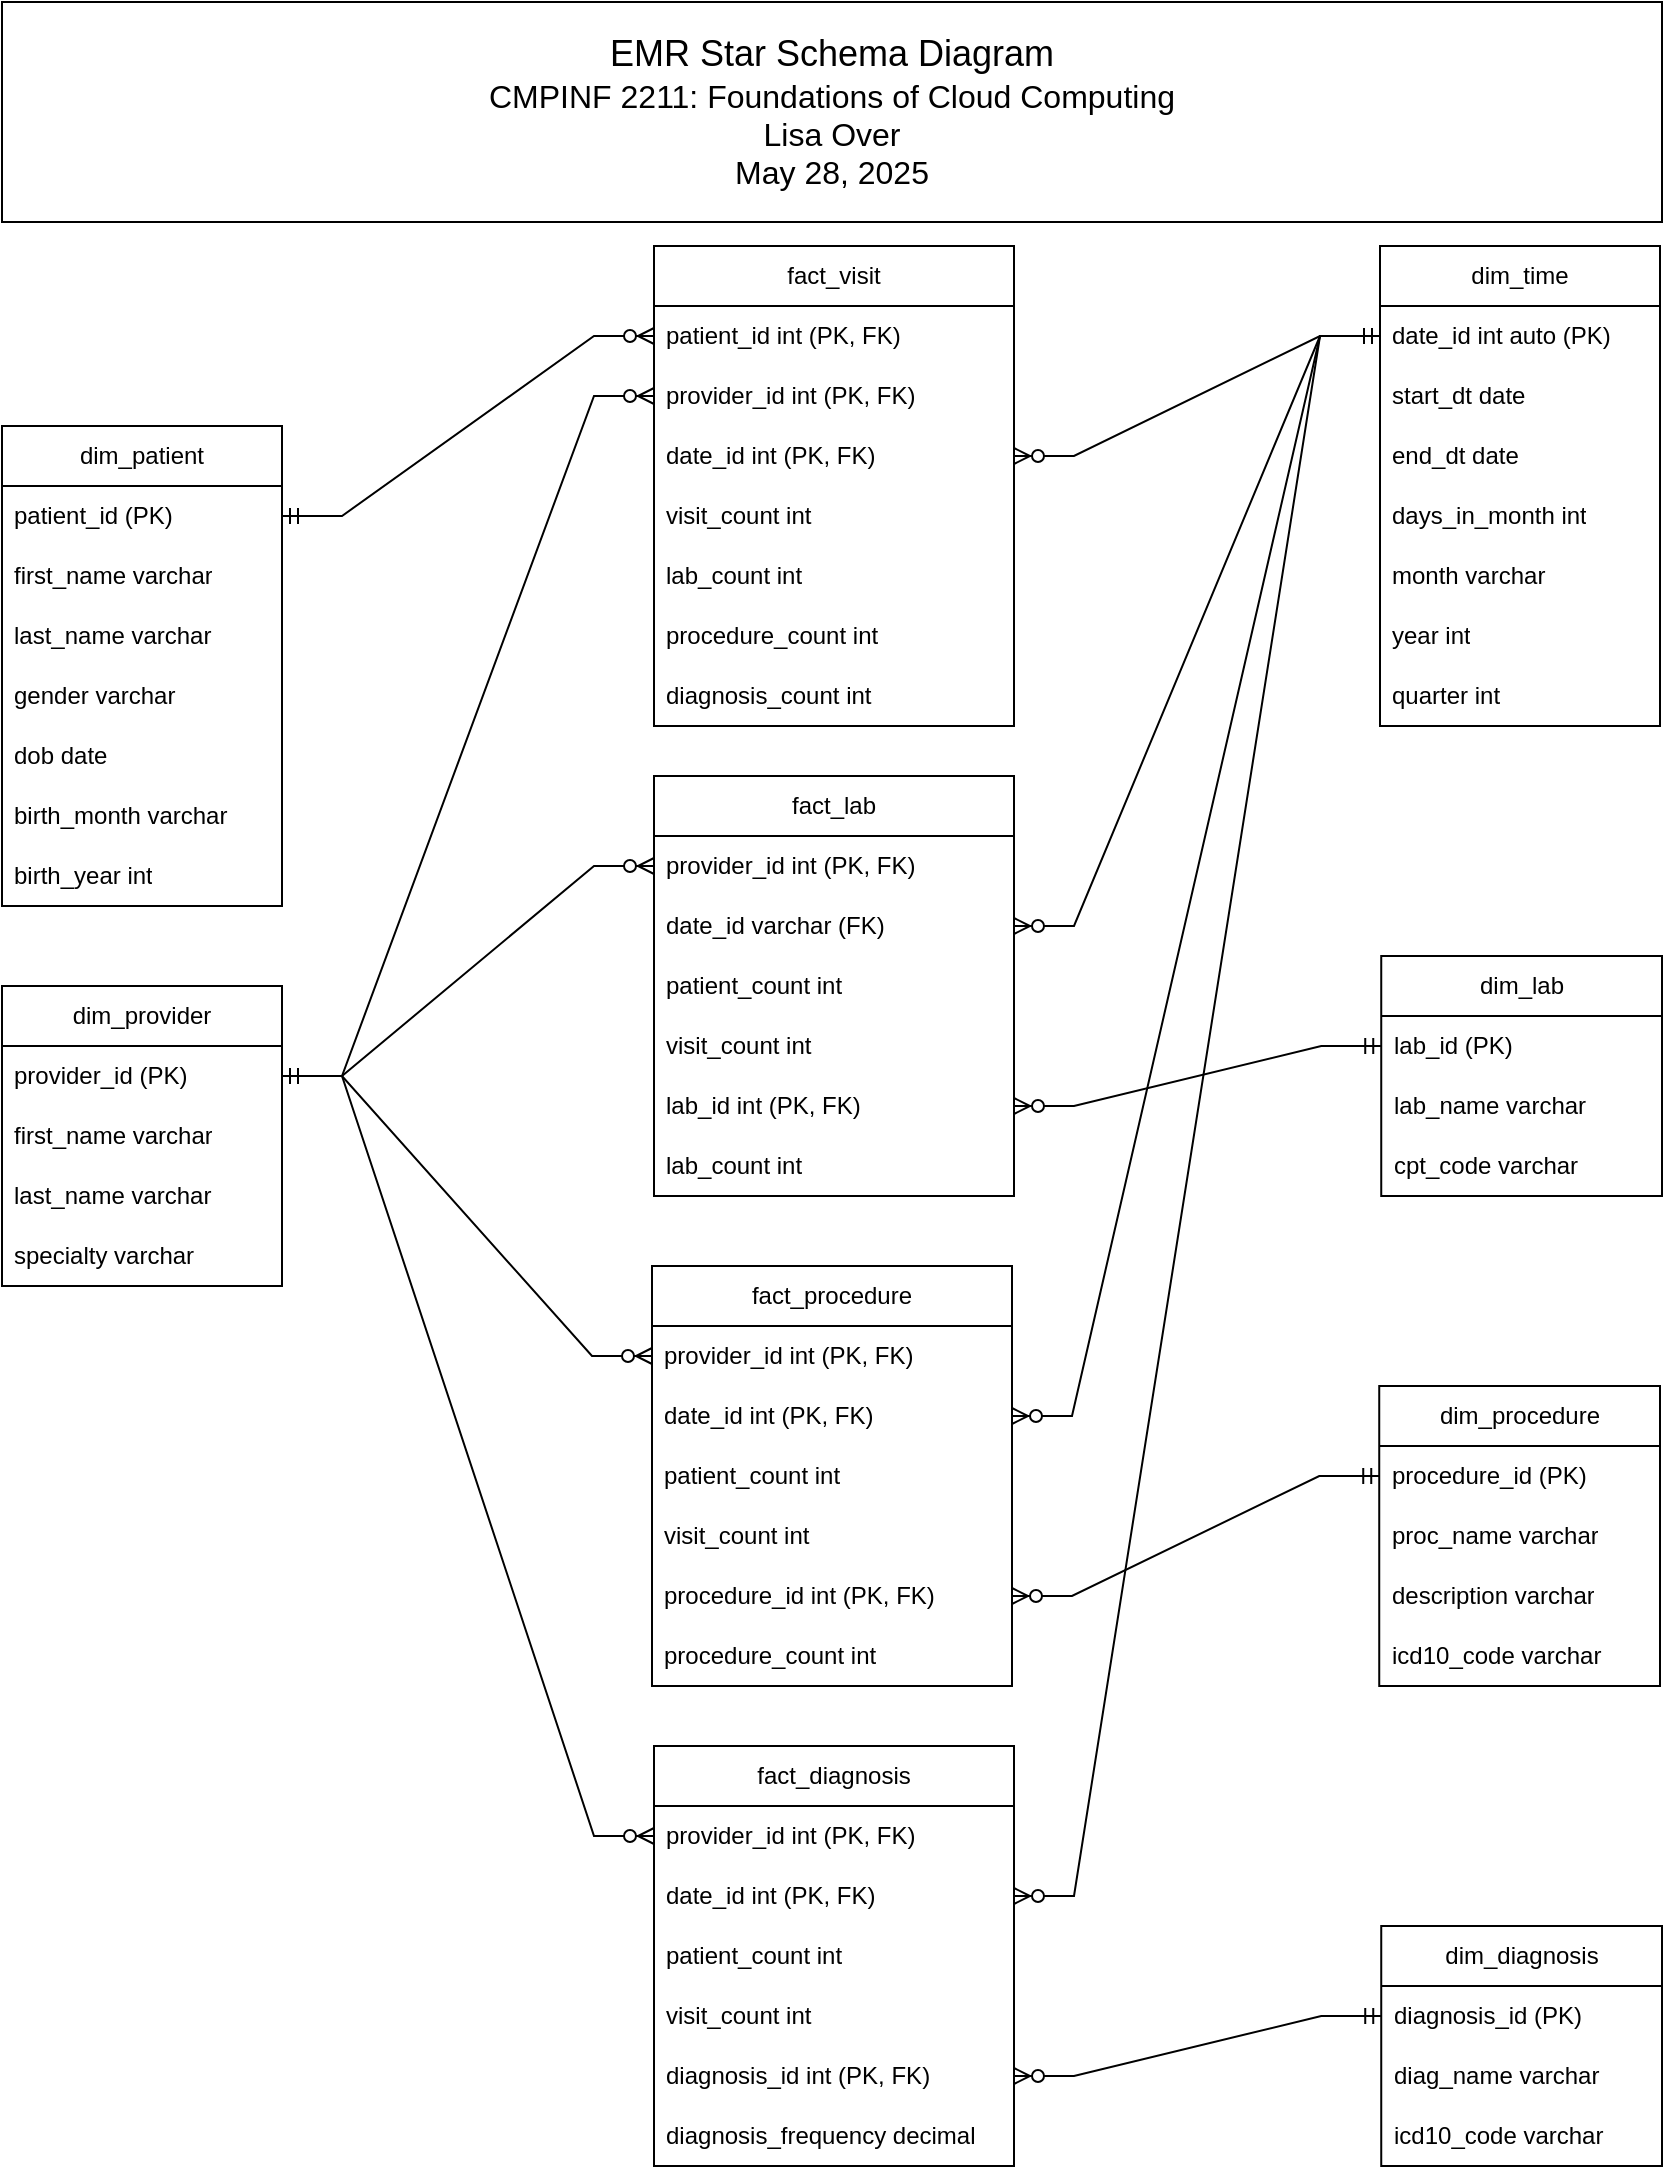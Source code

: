 <mxfile version="27.0.9">
  <diagram name="Page-1" id="A3zh73i4j1TpFUD3K1uN">
    <mxGraphModel dx="942" dy="1663" grid="1" gridSize="10" guides="1" tooltips="1" connect="1" arrows="1" fold="1" page="1" pageScale="1" pageWidth="850" pageHeight="1100" math="0" shadow="0">
      <root>
        <mxCell id="0" />
        <mxCell id="1" parent="0" />
        <mxCell id="DLNXsr5lxC3770AfFGbQ-2" value="fact_visit" style="swimlane;fontStyle=0;childLayout=stackLayout;horizontal=1;startSize=30;horizontalStack=0;resizeParent=1;resizeParentMax=0;resizeLast=0;collapsible=1;marginBottom=0;whiteSpace=wrap;html=1;" parent="1" vertex="1">
          <mxGeometry x="336" y="-920" width="180" height="240" as="geometry">
            <mxRectangle x="210" y="70" width="170" height="30" as="alternateBounds" />
          </mxGeometry>
        </mxCell>
        <mxCell id="uM94AEK0M4l-UiJbQwfq-13" value="patient_id int (PK, FK)" style="text;strokeColor=none;fillColor=none;align=left;verticalAlign=middle;spacingLeft=4;spacingRight=4;overflow=hidden;points=[[0,0.5],[1,0.5]];portConstraint=eastwest;rotatable=0;whiteSpace=wrap;html=1;" parent="DLNXsr5lxC3770AfFGbQ-2" vertex="1">
          <mxGeometry y="30" width="180" height="30" as="geometry" />
        </mxCell>
        <mxCell id="uM94AEK0M4l-UiJbQwfq-51" value="provider_id int (PK, FK)" style="text;strokeColor=none;fillColor=none;align=left;verticalAlign=middle;spacingLeft=4;spacingRight=4;overflow=hidden;points=[[0,0.5],[1,0.5]];portConstraint=eastwest;rotatable=0;whiteSpace=wrap;html=1;" parent="DLNXsr5lxC3770AfFGbQ-2" vertex="1">
          <mxGeometry y="60" width="180" height="30" as="geometry" />
        </mxCell>
        <mxCell id="uqm6Zv8-JbMILIz2R01Y-5" value="date_id int (PK, FK)" style="text;strokeColor=none;fillColor=none;align=left;verticalAlign=middle;spacingLeft=4;spacingRight=4;overflow=hidden;points=[[0,0.5],[1,0.5]];portConstraint=eastwest;rotatable=0;whiteSpace=wrap;html=1;" parent="DLNXsr5lxC3770AfFGbQ-2" vertex="1">
          <mxGeometry y="90" width="180" height="30" as="geometry" />
        </mxCell>
        <mxCell id="uM94AEK0M4l-UiJbQwfq-14" value="visit_count int" style="text;strokeColor=none;fillColor=none;align=left;verticalAlign=middle;spacingLeft=4;spacingRight=4;overflow=hidden;points=[[0,0.5],[1,0.5]];portConstraint=eastwest;rotatable=0;whiteSpace=wrap;html=1;" parent="DLNXsr5lxC3770AfFGbQ-2" vertex="1">
          <mxGeometry y="120" width="180" height="30" as="geometry" />
        </mxCell>
        <mxCell id="uM94AEK0M4l-UiJbQwfq-67" value="lab_count int" style="text;strokeColor=none;fillColor=none;align=left;verticalAlign=middle;spacingLeft=4;spacingRight=4;overflow=hidden;points=[[0,0.5],[1,0.5]];portConstraint=eastwest;rotatable=0;whiteSpace=wrap;html=1;" parent="DLNXsr5lxC3770AfFGbQ-2" vertex="1">
          <mxGeometry y="150" width="180" height="30" as="geometry" />
        </mxCell>
        <mxCell id="uM94AEK0M4l-UiJbQwfq-68" value="procedure_count int" style="text;strokeColor=none;fillColor=none;align=left;verticalAlign=middle;spacingLeft=4;spacingRight=4;overflow=hidden;points=[[0,0.5],[1,0.5]];portConstraint=eastwest;rotatable=0;whiteSpace=wrap;html=1;" parent="DLNXsr5lxC3770AfFGbQ-2" vertex="1">
          <mxGeometry y="180" width="180" height="30" as="geometry" />
        </mxCell>
        <mxCell id="uM94AEK0M4l-UiJbQwfq-74" value="diagnosis_count int" style="text;strokeColor=none;fillColor=none;align=left;verticalAlign=middle;spacingLeft=4;spacingRight=4;overflow=hidden;points=[[0,0.5],[1,0.5]];portConstraint=eastwest;rotatable=0;whiteSpace=wrap;html=1;" parent="DLNXsr5lxC3770AfFGbQ-2" vertex="1">
          <mxGeometry y="210" width="180" height="30" as="geometry" />
        </mxCell>
        <mxCell id="DLNXsr5lxC3770AfFGbQ-14" value="dim_time" style="swimlane;fontStyle=0;childLayout=stackLayout;horizontal=1;startSize=30;horizontalStack=0;resizeParent=1;resizeParentMax=0;resizeLast=0;collapsible=1;marginBottom=0;whiteSpace=wrap;html=1;" parent="1" vertex="1">
          <mxGeometry x="699" y="-920" width="140" height="240" as="geometry" />
        </mxCell>
        <mxCell id="DLNXsr5lxC3770AfFGbQ-15" value="date_id int auto (PK)" style="text;strokeColor=none;fillColor=none;align=left;verticalAlign=middle;spacingLeft=4;spacingRight=4;overflow=hidden;points=[[0,0.5],[1,0.5]];portConstraint=eastwest;rotatable=0;whiteSpace=wrap;html=1;" parent="DLNXsr5lxC3770AfFGbQ-14" vertex="1">
          <mxGeometry y="30" width="140" height="30" as="geometry" />
        </mxCell>
        <mxCell id="DLNXsr5lxC3770AfFGbQ-18" value="start_dt date" style="text;strokeColor=none;fillColor=none;align=left;verticalAlign=middle;spacingLeft=4;spacingRight=4;overflow=hidden;points=[[0,0.5],[1,0.5]];portConstraint=eastwest;rotatable=0;whiteSpace=wrap;html=1;" parent="DLNXsr5lxC3770AfFGbQ-14" vertex="1">
          <mxGeometry y="60" width="140" height="30" as="geometry" />
        </mxCell>
        <mxCell id="E26kcVT0dID-34jEtgto-1" value="end_dt date" style="text;strokeColor=none;fillColor=none;align=left;verticalAlign=middle;spacingLeft=4;spacingRight=4;overflow=hidden;points=[[0,0.5],[1,0.5]];portConstraint=eastwest;rotatable=0;whiteSpace=wrap;html=1;" parent="DLNXsr5lxC3770AfFGbQ-14" vertex="1">
          <mxGeometry y="90" width="140" height="30" as="geometry" />
        </mxCell>
        <mxCell id="E26kcVT0dID-34jEtgto-6" value="days_in_month int" style="text;strokeColor=none;fillColor=none;align=left;verticalAlign=middle;spacingLeft=4;spacingRight=4;overflow=hidden;points=[[0,0.5],[1,0.5]];portConstraint=eastwest;rotatable=0;whiteSpace=wrap;html=1;" parent="DLNXsr5lxC3770AfFGbQ-14" vertex="1">
          <mxGeometry y="120" width="140" height="30" as="geometry" />
        </mxCell>
        <mxCell id="E26kcVT0dID-34jEtgto-2" value="month varchar" style="text;strokeColor=none;fillColor=none;align=left;verticalAlign=middle;spacingLeft=4;spacingRight=4;overflow=hidden;points=[[0,0.5],[1,0.5]];portConstraint=eastwest;rotatable=0;whiteSpace=wrap;html=1;" parent="DLNXsr5lxC3770AfFGbQ-14" vertex="1">
          <mxGeometry y="150" width="140" height="30" as="geometry" />
        </mxCell>
        <mxCell id="DLNXsr5lxC3770AfFGbQ-19" value="year int" style="text;strokeColor=none;fillColor=none;align=left;verticalAlign=middle;spacingLeft=4;spacingRight=4;overflow=hidden;points=[[0,0.5],[1,0.5]];portConstraint=eastwest;rotatable=0;whiteSpace=wrap;html=1;" parent="DLNXsr5lxC3770AfFGbQ-14" vertex="1">
          <mxGeometry y="180" width="140" height="30" as="geometry" />
        </mxCell>
        <mxCell id="DLNXsr5lxC3770AfFGbQ-21" value="quarter int" style="text;strokeColor=none;fillColor=none;align=left;verticalAlign=middle;spacingLeft=4;spacingRight=4;overflow=hidden;points=[[0,0.5],[1,0.5]];portConstraint=eastwest;rotatable=0;whiteSpace=wrap;html=1;" parent="DLNXsr5lxC3770AfFGbQ-14" vertex="1">
          <mxGeometry y="210" width="140" height="30" as="geometry" />
        </mxCell>
        <mxCell id="L_Xo5fy1KZ5IT5YEGmSx-4" value="dim_patient" style="swimlane;fontStyle=0;childLayout=stackLayout;horizontal=1;startSize=30;horizontalStack=0;resizeParent=1;resizeParentMax=0;resizeLast=0;collapsible=1;marginBottom=0;whiteSpace=wrap;html=1;" parent="1" vertex="1">
          <mxGeometry x="10" y="-830" width="140" height="240" as="geometry" />
        </mxCell>
        <mxCell id="L_Xo5fy1KZ5IT5YEGmSx-5" value="patient_id (PK)" style="text;strokeColor=none;fillColor=none;align=left;verticalAlign=middle;spacingLeft=4;spacingRight=4;overflow=hidden;points=[[0,0.5],[1,0.5]];portConstraint=eastwest;rotatable=0;whiteSpace=wrap;html=1;" parent="L_Xo5fy1KZ5IT5YEGmSx-4" vertex="1">
          <mxGeometry y="30" width="140" height="30" as="geometry" />
        </mxCell>
        <mxCell id="L_Xo5fy1KZ5IT5YEGmSx-6" value="first_name varchar" style="text;strokeColor=none;fillColor=none;align=left;verticalAlign=middle;spacingLeft=4;spacingRight=4;overflow=hidden;points=[[0,0.5],[1,0.5]];portConstraint=eastwest;rotatable=0;whiteSpace=wrap;html=1;" parent="L_Xo5fy1KZ5IT5YEGmSx-4" vertex="1">
          <mxGeometry y="60" width="140" height="30" as="geometry" />
        </mxCell>
        <mxCell id="L_Xo5fy1KZ5IT5YEGmSx-7" value="last_name&amp;nbsp;varchar" style="text;strokeColor=none;fillColor=none;align=left;verticalAlign=middle;spacingLeft=4;spacingRight=4;overflow=hidden;points=[[0,0.5],[1,0.5]];portConstraint=eastwest;rotatable=0;whiteSpace=wrap;html=1;" parent="L_Xo5fy1KZ5IT5YEGmSx-4" vertex="1">
          <mxGeometry y="90" width="140" height="30" as="geometry" />
        </mxCell>
        <mxCell id="L_Xo5fy1KZ5IT5YEGmSx-8" value="gender&amp;nbsp;varchar" style="text;strokeColor=none;fillColor=none;align=left;verticalAlign=middle;spacingLeft=4;spacingRight=4;overflow=hidden;points=[[0,0.5],[1,0.5]];portConstraint=eastwest;rotatable=0;whiteSpace=wrap;html=1;" parent="L_Xo5fy1KZ5IT5YEGmSx-4" vertex="1">
          <mxGeometry y="120" width="140" height="30" as="geometry" />
        </mxCell>
        <mxCell id="E26kcVT0dID-34jEtgto-3" value="dob date" style="text;strokeColor=none;fillColor=none;align=left;verticalAlign=middle;spacingLeft=4;spacingRight=4;overflow=hidden;points=[[0,0.5],[1,0.5]];portConstraint=eastwest;rotatable=0;whiteSpace=wrap;html=1;" parent="L_Xo5fy1KZ5IT5YEGmSx-4" vertex="1">
          <mxGeometry y="150" width="140" height="30" as="geometry" />
        </mxCell>
        <mxCell id="E26kcVT0dID-34jEtgto-4" value="birth_month varchar" style="text;strokeColor=none;fillColor=none;align=left;verticalAlign=middle;spacingLeft=4;spacingRight=4;overflow=hidden;points=[[0,0.5],[1,0.5]];portConstraint=eastwest;rotatable=0;whiteSpace=wrap;html=1;" parent="L_Xo5fy1KZ5IT5YEGmSx-4" vertex="1">
          <mxGeometry y="180" width="140" height="30" as="geometry" />
        </mxCell>
        <mxCell id="E26kcVT0dID-34jEtgto-5" value="birth_year int" style="text;strokeColor=none;fillColor=none;align=left;verticalAlign=middle;spacingLeft=4;spacingRight=4;overflow=hidden;points=[[0,0.5],[1,0.5]];portConstraint=eastwest;rotatable=0;whiteSpace=wrap;html=1;" parent="L_Xo5fy1KZ5IT5YEGmSx-4" vertex="1">
          <mxGeometry y="210" width="140" height="30" as="geometry" />
        </mxCell>
        <mxCell id="L_Xo5fy1KZ5IT5YEGmSx-10" value="dim_provider" style="swimlane;fontStyle=0;childLayout=stackLayout;horizontal=1;startSize=30;horizontalStack=0;resizeParent=1;resizeParentMax=0;resizeLast=0;collapsible=1;marginBottom=0;whiteSpace=wrap;html=1;" parent="1" vertex="1">
          <mxGeometry x="10" y="-550" width="140" height="150" as="geometry" />
        </mxCell>
        <mxCell id="L_Xo5fy1KZ5IT5YEGmSx-11" value="provider_id (PK)" style="text;strokeColor=none;fillColor=none;align=left;verticalAlign=middle;spacingLeft=4;spacingRight=4;overflow=hidden;points=[[0,0.5],[1,0.5]];portConstraint=eastwest;rotatable=0;whiteSpace=wrap;html=1;" parent="L_Xo5fy1KZ5IT5YEGmSx-10" vertex="1">
          <mxGeometry y="30" width="140" height="30" as="geometry" />
        </mxCell>
        <mxCell id="L_Xo5fy1KZ5IT5YEGmSx-12" value="first_name&amp;nbsp;varchar" style="text;strokeColor=none;fillColor=none;align=left;verticalAlign=middle;spacingLeft=4;spacingRight=4;overflow=hidden;points=[[0,0.5],[1,0.5]];portConstraint=eastwest;rotatable=0;whiteSpace=wrap;html=1;" parent="L_Xo5fy1KZ5IT5YEGmSx-10" vertex="1">
          <mxGeometry y="60" width="140" height="30" as="geometry" />
        </mxCell>
        <mxCell id="L_Xo5fy1KZ5IT5YEGmSx-13" value="last_name&amp;nbsp;varchar" style="text;strokeColor=none;fillColor=none;align=left;verticalAlign=middle;spacingLeft=4;spacingRight=4;overflow=hidden;points=[[0,0.5],[1,0.5]];portConstraint=eastwest;rotatable=0;whiteSpace=wrap;html=1;" parent="L_Xo5fy1KZ5IT5YEGmSx-10" vertex="1">
          <mxGeometry y="90" width="140" height="30" as="geometry" />
        </mxCell>
        <mxCell id="uqm6Zv8-JbMILIz2R01Y-32" value="specialty varchar" style="text;strokeColor=none;fillColor=none;align=left;verticalAlign=middle;spacingLeft=4;spacingRight=4;overflow=hidden;points=[[0,0.5],[1,0.5]];portConstraint=eastwest;rotatable=0;whiteSpace=wrap;html=1;" parent="L_Xo5fy1KZ5IT5YEGmSx-10" vertex="1">
          <mxGeometry y="120" width="140" height="30" as="geometry" />
        </mxCell>
        <mxCell id="L_Xo5fy1KZ5IT5YEGmSx-22" value="dim_diagnosis" style="swimlane;fontStyle=0;childLayout=stackLayout;horizontal=1;startSize=30;horizontalStack=0;resizeParent=1;resizeParentMax=0;resizeLast=0;collapsible=1;marginBottom=0;whiteSpace=wrap;html=1;" parent="1" vertex="1">
          <mxGeometry x="699.62" y="-80" width="140.38" height="120" as="geometry" />
        </mxCell>
        <mxCell id="L_Xo5fy1KZ5IT5YEGmSx-23" value="diagnosis_id (PK)" style="text;strokeColor=none;fillColor=none;align=left;verticalAlign=middle;spacingLeft=4;spacingRight=4;overflow=hidden;points=[[0,0.5],[1,0.5]];portConstraint=eastwest;rotatable=0;whiteSpace=wrap;html=1;" parent="L_Xo5fy1KZ5IT5YEGmSx-22" vertex="1">
          <mxGeometry y="30" width="140.38" height="30" as="geometry" />
        </mxCell>
        <mxCell id="L_Xo5fy1KZ5IT5YEGmSx-24" value="diag_name&amp;nbsp;varchar" style="text;strokeColor=none;fillColor=none;align=left;verticalAlign=middle;spacingLeft=4;spacingRight=4;overflow=hidden;points=[[0,0.5],[1,0.5]];portConstraint=eastwest;rotatable=0;whiteSpace=wrap;html=1;" parent="L_Xo5fy1KZ5IT5YEGmSx-22" vertex="1">
          <mxGeometry y="60" width="140.38" height="30" as="geometry" />
        </mxCell>
        <mxCell id="L_Xo5fy1KZ5IT5YEGmSx-25" value="icd10_code&amp;nbsp;varchar" style="text;strokeColor=none;fillColor=none;align=left;verticalAlign=middle;spacingLeft=4;spacingRight=4;overflow=hidden;points=[[0,0.5],[1,0.5]];portConstraint=eastwest;rotatable=0;whiteSpace=wrap;html=1;" parent="L_Xo5fy1KZ5IT5YEGmSx-22" vertex="1">
          <mxGeometry y="90" width="140.38" height="30" as="geometry" />
        </mxCell>
        <mxCell id="L_Xo5fy1KZ5IT5YEGmSx-48" value="&lt;font style=&quot;font-size: 18px;&quot;&gt;EMR Star Schema Diagram&lt;/font&gt;&lt;div&gt;&lt;font size=&quot;3&quot;&gt;CMPINF 2211: Foundations of Cloud Computing&lt;br&gt;&lt;/font&gt;&lt;div&gt;&lt;font size=&quot;3&quot;&gt;Lisa Over&lt;/font&gt;&lt;/div&gt;&lt;div&gt;&lt;font size=&quot;3&quot;&gt;May 28, 2025&lt;/font&gt;&lt;/div&gt;&lt;/div&gt;" style="rounded=0;whiteSpace=wrap;html=1;" parent="1" vertex="1">
          <mxGeometry x="10" y="-1042" width="830" height="110" as="geometry" />
        </mxCell>
        <mxCell id="uM94AEK0M4l-UiJbQwfq-5" value="fact_lab" style="swimlane;fontStyle=0;childLayout=stackLayout;horizontal=1;startSize=30;horizontalStack=0;resizeParent=1;resizeParentMax=0;resizeLast=0;collapsible=1;marginBottom=0;whiteSpace=wrap;html=1;" parent="1" vertex="1">
          <mxGeometry x="336" y="-655" width="180" height="210" as="geometry" />
        </mxCell>
        <mxCell id="uM94AEK0M4l-UiJbQwfq-52" value="provider_id int (PK, FK)" style="text;strokeColor=none;fillColor=none;align=left;verticalAlign=middle;spacingLeft=4;spacingRight=4;overflow=hidden;points=[[0,0.5],[1,0.5]];portConstraint=eastwest;rotatable=0;whiteSpace=wrap;html=1;" parent="uM94AEK0M4l-UiJbQwfq-5" vertex="1">
          <mxGeometry y="30" width="180" height="30" as="geometry" />
        </mxCell>
        <mxCell id="uqm6Zv8-JbMILIz2R01Y-2" value="date_id varchar (FK)" style="text;strokeColor=none;fillColor=none;align=left;verticalAlign=middle;spacingLeft=4;spacingRight=4;overflow=hidden;points=[[0,0.5],[1,0.5]];portConstraint=eastwest;rotatable=0;whiteSpace=wrap;html=1;" parent="uM94AEK0M4l-UiJbQwfq-5" vertex="1">
          <mxGeometry y="60" width="180" height="30" as="geometry" />
        </mxCell>
        <mxCell id="uM94AEK0M4l-UiJbQwfq-53" value="patient_count int" style="text;strokeColor=none;fillColor=none;align=left;verticalAlign=middle;spacingLeft=4;spacingRight=4;overflow=hidden;points=[[0,0.5],[1,0.5]];portConstraint=eastwest;rotatable=0;whiteSpace=wrap;html=1;" parent="uM94AEK0M4l-UiJbQwfq-5" vertex="1">
          <mxGeometry y="90" width="180" height="30" as="geometry" />
        </mxCell>
        <mxCell id="uqm6Zv8-JbMILIz2R01Y-10" value="visit_count int" style="text;strokeColor=none;fillColor=none;align=left;verticalAlign=middle;spacingLeft=4;spacingRight=4;overflow=hidden;points=[[0,0.5],[1,0.5]];portConstraint=eastwest;rotatable=0;whiteSpace=wrap;html=1;" parent="uM94AEK0M4l-UiJbQwfq-5" vertex="1">
          <mxGeometry y="120" width="180" height="30" as="geometry" />
        </mxCell>
        <mxCell id="uM94AEK0M4l-UiJbQwfq-7" value="lab_id int (PK,&amp;nbsp;FK)" style="text;strokeColor=none;fillColor=none;align=left;verticalAlign=middle;spacingLeft=4;spacingRight=4;overflow=hidden;points=[[0,0.5],[1,0.5]];portConstraint=eastwest;rotatable=0;whiteSpace=wrap;html=1;" parent="uM94AEK0M4l-UiJbQwfq-5" vertex="1">
          <mxGeometry y="150" width="180" height="30" as="geometry" />
        </mxCell>
        <mxCell id="uM94AEK0M4l-UiJbQwfq-8" value="lab_count int" style="text;strokeColor=none;fillColor=none;align=left;verticalAlign=middle;spacingLeft=4;spacingRight=4;overflow=hidden;points=[[0,0.5],[1,0.5]];portConstraint=eastwest;rotatable=0;whiteSpace=wrap;html=1;" parent="uM94AEK0M4l-UiJbQwfq-5" vertex="1">
          <mxGeometry y="180" width="180" height="30" as="geometry" />
        </mxCell>
        <mxCell id="L_Xo5fy1KZ5IT5YEGmSx-30" value="dim_lab" style="swimlane;fontStyle=0;childLayout=stackLayout;horizontal=1;startSize=30;horizontalStack=0;resizeParent=1;resizeParentMax=0;resizeLast=0;collapsible=1;marginBottom=0;whiteSpace=wrap;html=1;" parent="1" vertex="1">
          <mxGeometry x="699.62" y="-565" width="140.38" height="120" as="geometry" />
        </mxCell>
        <mxCell id="L_Xo5fy1KZ5IT5YEGmSx-31" value="lab_id (PK)" style="text;strokeColor=none;fillColor=none;align=left;verticalAlign=middle;spacingLeft=4;spacingRight=4;overflow=hidden;points=[[0,0.5],[1,0.5]];portConstraint=eastwest;rotatable=0;whiteSpace=wrap;html=1;" parent="L_Xo5fy1KZ5IT5YEGmSx-30" vertex="1">
          <mxGeometry y="30" width="140.38" height="30" as="geometry" />
        </mxCell>
        <mxCell id="L_Xo5fy1KZ5IT5YEGmSx-32" value="lab_name&amp;nbsp;varchar" style="text;strokeColor=none;fillColor=none;align=left;verticalAlign=middle;spacingLeft=4;spacingRight=4;overflow=hidden;points=[[0,0.5],[1,0.5]];portConstraint=eastwest;rotatable=0;whiteSpace=wrap;html=1;" parent="L_Xo5fy1KZ5IT5YEGmSx-30" vertex="1">
          <mxGeometry y="60" width="140.38" height="30" as="geometry" />
        </mxCell>
        <mxCell id="L_Xo5fy1KZ5IT5YEGmSx-33" value="cpt_code&amp;nbsp;varchar" style="text;strokeColor=none;fillColor=none;align=left;verticalAlign=middle;spacingLeft=4;spacingRight=4;overflow=hidden;points=[[0,0.5],[1,0.5]];portConstraint=eastwest;rotatable=0;whiteSpace=wrap;html=1;" parent="L_Xo5fy1KZ5IT5YEGmSx-30" vertex="1">
          <mxGeometry y="90" width="140.38" height="30" as="geometry" />
        </mxCell>
        <mxCell id="L_Xo5fy1KZ5IT5YEGmSx-18" value="dim_procedure" style="swimlane;fontStyle=0;childLayout=stackLayout;horizontal=1;startSize=30;horizontalStack=0;resizeParent=1;resizeParentMax=0;resizeLast=0;collapsible=1;marginBottom=0;whiteSpace=wrap;html=1;" parent="1" vertex="1">
          <mxGeometry x="698.62" y="-350" width="140.38" height="150" as="geometry" />
        </mxCell>
        <mxCell id="L_Xo5fy1KZ5IT5YEGmSx-19" value="procedure_id (PK)" style="text;strokeColor=none;fillColor=none;align=left;verticalAlign=middle;spacingLeft=4;spacingRight=4;overflow=hidden;points=[[0,0.5],[1,0.5]];portConstraint=eastwest;rotatable=0;whiteSpace=wrap;html=1;" parent="L_Xo5fy1KZ5IT5YEGmSx-18" vertex="1">
          <mxGeometry y="30" width="140.38" height="30" as="geometry" />
        </mxCell>
        <mxCell id="L_Xo5fy1KZ5IT5YEGmSx-20" value="proc_name&amp;nbsp;varchar" style="text;strokeColor=none;fillColor=none;align=left;verticalAlign=middle;spacingLeft=4;spacingRight=4;overflow=hidden;points=[[0,0.5],[1,0.5]];portConstraint=eastwest;rotatable=0;whiteSpace=wrap;html=1;" parent="L_Xo5fy1KZ5IT5YEGmSx-18" vertex="1">
          <mxGeometry y="60" width="140.38" height="30" as="geometry" />
        </mxCell>
        <mxCell id="L_Xo5fy1KZ5IT5YEGmSx-21" value="description&amp;nbsp;varchar" style="text;strokeColor=none;fillColor=none;align=left;verticalAlign=middle;spacingLeft=4;spacingRight=4;overflow=hidden;points=[[0,0.5],[1,0.5]];portConstraint=eastwest;rotatable=0;whiteSpace=wrap;html=1;" parent="L_Xo5fy1KZ5IT5YEGmSx-18" vertex="1">
          <mxGeometry y="90" width="140.38" height="30" as="geometry" />
        </mxCell>
        <mxCell id="L_Xo5fy1KZ5IT5YEGmSx-36" value="icd10_code&amp;nbsp;varchar" style="text;strokeColor=none;fillColor=none;align=left;verticalAlign=middle;spacingLeft=4;spacingRight=4;overflow=hidden;points=[[0,0.5],[1,0.5]];portConstraint=eastwest;rotatable=0;whiteSpace=wrap;html=1;" parent="L_Xo5fy1KZ5IT5YEGmSx-18" vertex="1">
          <mxGeometry y="120" width="140.38" height="30" as="geometry" />
        </mxCell>
        <mxCell id="uM94AEK0M4l-UiJbQwfq-84" value="" style="edgeStyle=entityRelationEdgeStyle;fontSize=12;html=1;endArrow=ERzeroToMany;startArrow=ERmandOne;rounded=0;entryX=0;entryY=0.5;entryDx=0;entryDy=0;exitX=1;exitY=0.5;exitDx=0;exitDy=0;" parent="1" source="L_Xo5fy1KZ5IT5YEGmSx-5" target="uM94AEK0M4l-UiJbQwfq-13" edge="1">
          <mxGeometry width="100" height="100" relative="1" as="geometry">
            <mxPoint x="200" y="-670" as="sourcePoint" />
            <mxPoint x="300" y="-770" as="targetPoint" />
          </mxGeometry>
        </mxCell>
        <mxCell id="uM94AEK0M4l-UiJbQwfq-85" value="" style="edgeStyle=entityRelationEdgeStyle;fontSize=12;html=1;endArrow=ERzeroToMany;startArrow=ERmandOne;rounded=0;entryX=0;entryY=0.5;entryDx=0;entryDy=0;exitX=1;exitY=0.5;exitDx=0;exitDy=0;" parent="1" source="L_Xo5fy1KZ5IT5YEGmSx-11" target="uM94AEK0M4l-UiJbQwfq-52" edge="1">
          <mxGeometry width="100" height="100" relative="1" as="geometry">
            <mxPoint x="180" y="-198" as="sourcePoint" />
            <mxPoint x="341" y="-620" as="targetPoint" />
          </mxGeometry>
        </mxCell>
        <mxCell id="uM94AEK0M4l-UiJbQwfq-89" value="" style="edgeStyle=entityRelationEdgeStyle;fontSize=12;html=1;endArrow=ERzeroToMany;startArrow=ERmandOne;rounded=0;entryX=0;entryY=0.5;entryDx=0;entryDy=0;exitX=1;exitY=0.5;exitDx=0;exitDy=0;" parent="1" source="L_Xo5fy1KZ5IT5YEGmSx-11" target="uM94AEK0M4l-UiJbQwfq-51" edge="1">
          <mxGeometry width="100" height="100" relative="1" as="geometry">
            <mxPoint x="119.93" y="-363" as="sourcePoint" />
            <mxPoint x="330.93" y="-460" as="targetPoint" />
          </mxGeometry>
        </mxCell>
        <mxCell id="uqm6Zv8-JbMILIz2R01Y-11" value="fact_procedure" style="swimlane;fontStyle=0;childLayout=stackLayout;horizontal=1;startSize=30;horizontalStack=0;resizeParent=1;resizeParentMax=0;resizeLast=0;collapsible=1;marginBottom=0;whiteSpace=wrap;html=1;" parent="1" vertex="1">
          <mxGeometry x="335" y="-410" width="180" height="210" as="geometry" />
        </mxCell>
        <mxCell id="uqm6Zv8-JbMILIz2R01Y-12" value="provider_id int (PK, FK)" style="text;strokeColor=none;fillColor=none;align=left;verticalAlign=middle;spacingLeft=4;spacingRight=4;overflow=hidden;points=[[0,0.5],[1,0.5]];portConstraint=eastwest;rotatable=0;whiteSpace=wrap;html=1;" parent="uqm6Zv8-JbMILIz2R01Y-11" vertex="1">
          <mxGeometry y="30" width="180" height="30" as="geometry" />
        </mxCell>
        <mxCell id="uqm6Zv8-JbMILIz2R01Y-13" value="date_id int (PK,&amp;nbsp;FK)" style="text;strokeColor=none;fillColor=none;align=left;verticalAlign=middle;spacingLeft=4;spacingRight=4;overflow=hidden;points=[[0,0.5],[1,0.5]];portConstraint=eastwest;rotatable=0;whiteSpace=wrap;html=1;" parent="uqm6Zv8-JbMILIz2R01Y-11" vertex="1">
          <mxGeometry y="60" width="180" height="30" as="geometry" />
        </mxCell>
        <mxCell id="uqm6Zv8-JbMILIz2R01Y-15" value="patient_count int" style="text;strokeColor=none;fillColor=none;align=left;verticalAlign=middle;spacingLeft=4;spacingRight=4;overflow=hidden;points=[[0,0.5],[1,0.5]];portConstraint=eastwest;rotatable=0;whiteSpace=wrap;html=1;" parent="uqm6Zv8-JbMILIz2R01Y-11" vertex="1">
          <mxGeometry y="90" width="180" height="30" as="geometry" />
        </mxCell>
        <mxCell id="uqm6Zv8-JbMILIz2R01Y-16" value="visit_count int" style="text;strokeColor=none;fillColor=none;align=left;verticalAlign=middle;spacingLeft=4;spacingRight=4;overflow=hidden;points=[[0,0.5],[1,0.5]];portConstraint=eastwest;rotatable=0;whiteSpace=wrap;html=1;" parent="uqm6Zv8-JbMILIz2R01Y-11" vertex="1">
          <mxGeometry y="120" width="180" height="30" as="geometry" />
        </mxCell>
        <mxCell id="uqm6Zv8-JbMILIz2R01Y-17" value="procedure_id int (PK,&amp;nbsp;FK)" style="text;strokeColor=none;fillColor=none;align=left;verticalAlign=middle;spacingLeft=4;spacingRight=4;overflow=hidden;points=[[0,0.5],[1,0.5]];portConstraint=eastwest;rotatable=0;whiteSpace=wrap;html=1;" parent="uqm6Zv8-JbMILIz2R01Y-11" vertex="1">
          <mxGeometry y="150" width="180" height="30" as="geometry" />
        </mxCell>
        <mxCell id="uqm6Zv8-JbMILIz2R01Y-18" value="procedure_count int" style="text;strokeColor=none;fillColor=none;align=left;verticalAlign=middle;spacingLeft=4;spacingRight=4;overflow=hidden;points=[[0,0.5],[1,0.5]];portConstraint=eastwest;rotatable=0;whiteSpace=wrap;html=1;" parent="uqm6Zv8-JbMILIz2R01Y-11" vertex="1">
          <mxGeometry y="180" width="180" height="30" as="geometry" />
        </mxCell>
        <mxCell id="uqm6Zv8-JbMILIz2R01Y-19" value="fact_diagnosis" style="swimlane;fontStyle=0;childLayout=stackLayout;horizontal=1;startSize=30;horizontalStack=0;resizeParent=1;resizeParentMax=0;resizeLast=0;collapsible=1;marginBottom=0;whiteSpace=wrap;html=1;" parent="1" vertex="1">
          <mxGeometry x="336" y="-170" width="180" height="210" as="geometry" />
        </mxCell>
        <mxCell id="uqm6Zv8-JbMILIz2R01Y-20" value="provider_id int (PK, FK)" style="text;strokeColor=none;fillColor=none;align=left;verticalAlign=middle;spacingLeft=4;spacingRight=4;overflow=hidden;points=[[0,0.5],[1,0.5]];portConstraint=eastwest;rotatable=0;whiteSpace=wrap;html=1;" parent="uqm6Zv8-JbMILIz2R01Y-19" vertex="1">
          <mxGeometry y="30" width="180" height="30" as="geometry" />
        </mxCell>
        <mxCell id="uqm6Zv8-JbMILIz2R01Y-21" value="date_id int (PK,&amp;nbsp;FK)" style="text;strokeColor=none;fillColor=none;align=left;verticalAlign=middle;spacingLeft=4;spacingRight=4;overflow=hidden;points=[[0,0.5],[1,0.5]];portConstraint=eastwest;rotatable=0;whiteSpace=wrap;html=1;" parent="uqm6Zv8-JbMILIz2R01Y-19" vertex="1">
          <mxGeometry y="60" width="180" height="30" as="geometry" />
        </mxCell>
        <mxCell id="uqm6Zv8-JbMILIz2R01Y-23" value="patient_count int" style="text;strokeColor=none;fillColor=none;align=left;verticalAlign=middle;spacingLeft=4;spacingRight=4;overflow=hidden;points=[[0,0.5],[1,0.5]];portConstraint=eastwest;rotatable=0;whiteSpace=wrap;html=1;" parent="uqm6Zv8-JbMILIz2R01Y-19" vertex="1">
          <mxGeometry y="90" width="180" height="30" as="geometry" />
        </mxCell>
        <mxCell id="uqm6Zv8-JbMILIz2R01Y-24" value="visit_count int" style="text;strokeColor=none;fillColor=none;align=left;verticalAlign=middle;spacingLeft=4;spacingRight=4;overflow=hidden;points=[[0,0.5],[1,0.5]];portConstraint=eastwest;rotatable=0;whiteSpace=wrap;html=1;" parent="uqm6Zv8-JbMILIz2R01Y-19" vertex="1">
          <mxGeometry y="120" width="180" height="30" as="geometry" />
        </mxCell>
        <mxCell id="uqm6Zv8-JbMILIz2R01Y-25" value="diagnosis_id int (PK,&amp;nbsp;FK)" style="text;strokeColor=none;fillColor=none;align=left;verticalAlign=middle;spacingLeft=4;spacingRight=4;overflow=hidden;points=[[0,0.5],[1,0.5]];portConstraint=eastwest;rotatable=0;whiteSpace=wrap;html=1;" parent="uqm6Zv8-JbMILIz2R01Y-19" vertex="1">
          <mxGeometry y="150" width="180" height="30" as="geometry" />
        </mxCell>
        <mxCell id="uqm6Zv8-JbMILIz2R01Y-26" value="diagnosis_frequency decimal" style="text;strokeColor=none;fillColor=none;align=left;verticalAlign=middle;spacingLeft=4;spacingRight=4;overflow=hidden;points=[[0,0.5],[1,0.5]];portConstraint=eastwest;rotatable=0;whiteSpace=wrap;html=1;" parent="uqm6Zv8-JbMILIz2R01Y-19" vertex="1">
          <mxGeometry y="180" width="180" height="30" as="geometry" />
        </mxCell>
        <mxCell id="uqm6Zv8-JbMILIz2R01Y-44" value="" style="edgeStyle=entityRelationEdgeStyle;fontSize=12;html=1;endArrow=ERzeroToMany;startArrow=ERmandOne;rounded=0;entryX=1;entryY=0.5;entryDx=0;entryDy=0;exitX=0;exitY=0.5;exitDx=0;exitDy=0;" parent="1" source="DLNXsr5lxC3770AfFGbQ-15" target="uqm6Zv8-JbMILIz2R01Y-5" edge="1">
          <mxGeometry width="100" height="100" relative="1" as="geometry">
            <mxPoint x="499.62" y="-602.5" as="sourcePoint" />
            <mxPoint x="699.62" y="-877.5" as="targetPoint" />
          </mxGeometry>
        </mxCell>
        <mxCell id="uqm6Zv8-JbMILIz2R01Y-48" value="" style="edgeStyle=entityRelationEdgeStyle;fontSize=12;html=1;endArrow=ERzeroToMany;startArrow=ERmandOne;rounded=0;entryX=1;entryY=0.5;entryDx=0;entryDy=0;exitX=0;exitY=0.5;exitDx=0;exitDy=0;" parent="1" source="DLNXsr5lxC3770AfFGbQ-15" target="uqm6Zv8-JbMILIz2R01Y-13" edge="1">
          <mxGeometry width="100" height="100" relative="1" as="geometry">
            <mxPoint x="759" y="-820" as="sourcePoint" />
            <mxPoint x="590" y="-760" as="targetPoint" />
          </mxGeometry>
        </mxCell>
        <mxCell id="uqm6Zv8-JbMILIz2R01Y-49" value="" style="edgeStyle=entityRelationEdgeStyle;fontSize=12;html=1;endArrow=ERzeroToMany;startArrow=ERmandOne;rounded=0;entryX=1;entryY=0.5;entryDx=0;entryDy=0;exitX=0;exitY=0.5;exitDx=0;exitDy=0;" parent="1" source="DLNXsr5lxC3770AfFGbQ-15" target="uqm6Zv8-JbMILIz2R01Y-21" edge="1">
          <mxGeometry width="100" height="100" relative="1" as="geometry">
            <mxPoint x="759" y="-820" as="sourcePoint" />
            <mxPoint x="590" y="-730" as="targetPoint" />
          </mxGeometry>
        </mxCell>
        <mxCell id="uqm6Zv8-JbMILIz2R01Y-50" value="" style="edgeStyle=entityRelationEdgeStyle;fontSize=12;html=1;endArrow=ERzeroToMany;startArrow=ERmandOne;rounded=0;exitX=0;exitY=0.5;exitDx=0;exitDy=0;entryX=1;entryY=0.5;entryDx=0;entryDy=0;" parent="1" source="DLNXsr5lxC3770AfFGbQ-15" target="uqm6Zv8-JbMILIz2R01Y-2" edge="1">
          <mxGeometry width="100" height="100" relative="1" as="geometry">
            <mxPoint x="640" y="-890" as="sourcePoint" />
            <mxPoint x="580" y="-590" as="targetPoint" />
          </mxGeometry>
        </mxCell>
        <mxCell id="uqm6Zv8-JbMILIz2R01Y-53" value="" style="edgeStyle=entityRelationEdgeStyle;fontSize=12;html=1;endArrow=ERzeroToMany;startArrow=ERmandOne;rounded=0;entryX=0;entryY=0.5;entryDx=0;entryDy=0;exitX=1;exitY=0.5;exitDx=0;exitDy=0;" parent="1" source="L_Xo5fy1KZ5IT5YEGmSx-11" target="uqm6Zv8-JbMILIz2R01Y-12" edge="1">
          <mxGeometry width="100" height="100" relative="1" as="geometry">
            <mxPoint x="260" y="-568" as="sourcePoint" />
            <mxPoint x="460" y="-570" as="targetPoint" />
          </mxGeometry>
        </mxCell>
        <mxCell id="uqm6Zv8-JbMILIz2R01Y-54" value="" style="edgeStyle=entityRelationEdgeStyle;fontSize=12;html=1;endArrow=ERzeroToMany;startArrow=ERmandOne;rounded=0;entryX=0;entryY=0.5;entryDx=0;entryDy=0;exitX=1;exitY=0.5;exitDx=0;exitDy=0;" parent="1" source="L_Xo5fy1KZ5IT5YEGmSx-11" target="uqm6Zv8-JbMILIz2R01Y-20" edge="1">
          <mxGeometry width="100" height="100" relative="1" as="geometry">
            <mxPoint x="230" y="-470" as="sourcePoint" />
            <mxPoint x="430" y="-214" as="targetPoint" />
          </mxGeometry>
        </mxCell>
        <mxCell id="hf1ZST5rTL1ds7AiDTHb-1" value="" style="edgeStyle=entityRelationEdgeStyle;fontSize=12;html=1;endArrow=ERzeroToMany;startArrow=ERmandOne;rounded=0;entryX=1;entryY=0.5;entryDx=0;entryDy=0;exitX=0;exitY=0.5;exitDx=0;exitDy=0;" edge="1" parent="1" source="L_Xo5fy1KZ5IT5YEGmSx-31" target="uM94AEK0M4l-UiJbQwfq-7">
          <mxGeometry width="100" height="100" relative="1" as="geometry">
            <mxPoint x="660" y="-500" as="sourcePoint" />
            <mxPoint x="560" y="-490" as="targetPoint" />
          </mxGeometry>
        </mxCell>
        <mxCell id="hf1ZST5rTL1ds7AiDTHb-2" value="" style="edgeStyle=entityRelationEdgeStyle;fontSize=12;html=1;endArrow=ERzeroToMany;startArrow=ERmandOne;rounded=0;entryX=1;entryY=0.5;entryDx=0;entryDy=0;exitX=0;exitY=0.5;exitDx=0;exitDy=0;" edge="1" parent="1" source="L_Xo5fy1KZ5IT5YEGmSx-19" target="uqm6Zv8-JbMILIz2R01Y-17">
          <mxGeometry width="100" height="100" relative="1" as="geometry">
            <mxPoint x="824" y="-520" as="sourcePoint" />
            <mxPoint x="640" y="-490" as="targetPoint" />
          </mxGeometry>
        </mxCell>
        <mxCell id="hf1ZST5rTL1ds7AiDTHb-3" value="" style="edgeStyle=entityRelationEdgeStyle;fontSize=12;html=1;endArrow=ERzeroToMany;startArrow=ERmandOne;rounded=0;entryX=1;entryY=0.5;entryDx=0;entryDy=0;exitX=0;exitY=0.5;exitDx=0;exitDy=0;" edge="1" parent="1" source="L_Xo5fy1KZ5IT5YEGmSx-23" target="uqm6Zv8-JbMILIz2R01Y-25">
          <mxGeometry width="100" height="100" relative="1" as="geometry">
            <mxPoint x="834" as="sourcePoint" />
            <mxPoint x="650" y="30" as="targetPoint" />
          </mxGeometry>
        </mxCell>
      </root>
    </mxGraphModel>
  </diagram>
</mxfile>
